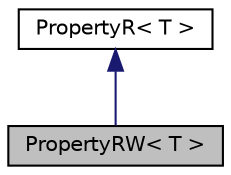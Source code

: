 digraph "PropertyRW&lt; T &gt;"
{
 // INTERACTIVE_SVG=YES
 // LATEX_PDF_SIZE
  edge [fontname="Helvetica",fontsize="10",labelfontname="Helvetica",labelfontsize="10"];
  node [fontname="Helvetica",fontsize="10",shape=record];
  Node1 [label="PropertyRW\< T \>",height=0.2,width=0.4,color="black", fillcolor="grey75", style="filled", fontcolor="black",tooltip="utility class to emulate the Property functionality of .NET"];
  Node2 -> Node1 [dir="back",color="midnightblue",fontsize="10",style="solid",fontname="Helvetica"];
  Node2 [label="PropertyR\< T \>",height=0.2,width=0.4,color="black", fillcolor="white", style="filled",URL="$struct_property_r.html",tooltip="utility class to emulate the read only Property functionality of .NET"];
}
